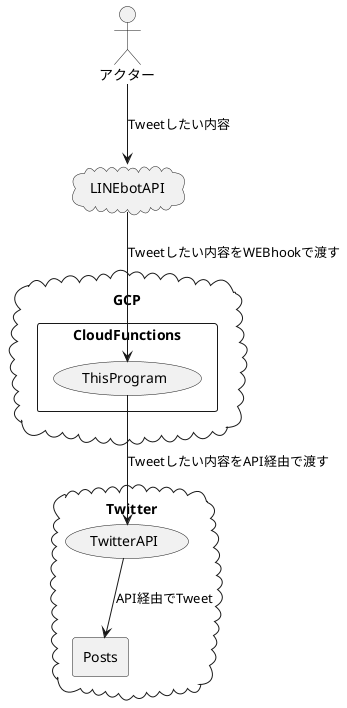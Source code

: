 @startuml

actor アクター

cloud LINEbotAPI

cloud GCP{
    rectangle CloudFunctions{
        usecase ThisProgram
    }
}

cloud Twitter{
    usecase TwitterAPI
    rectangle Posts
}

アクター --> LINEbotAPI :Tweetしたい内容
LINEbotAPI --> ThisProgram :Tweetしたい内容をWEBhookで渡す
ThisProgram --> TwitterAPI :Tweetしたい内容をAPI経由で渡す
TwitterAPI --> Posts :API経由でTweet

@enduml
